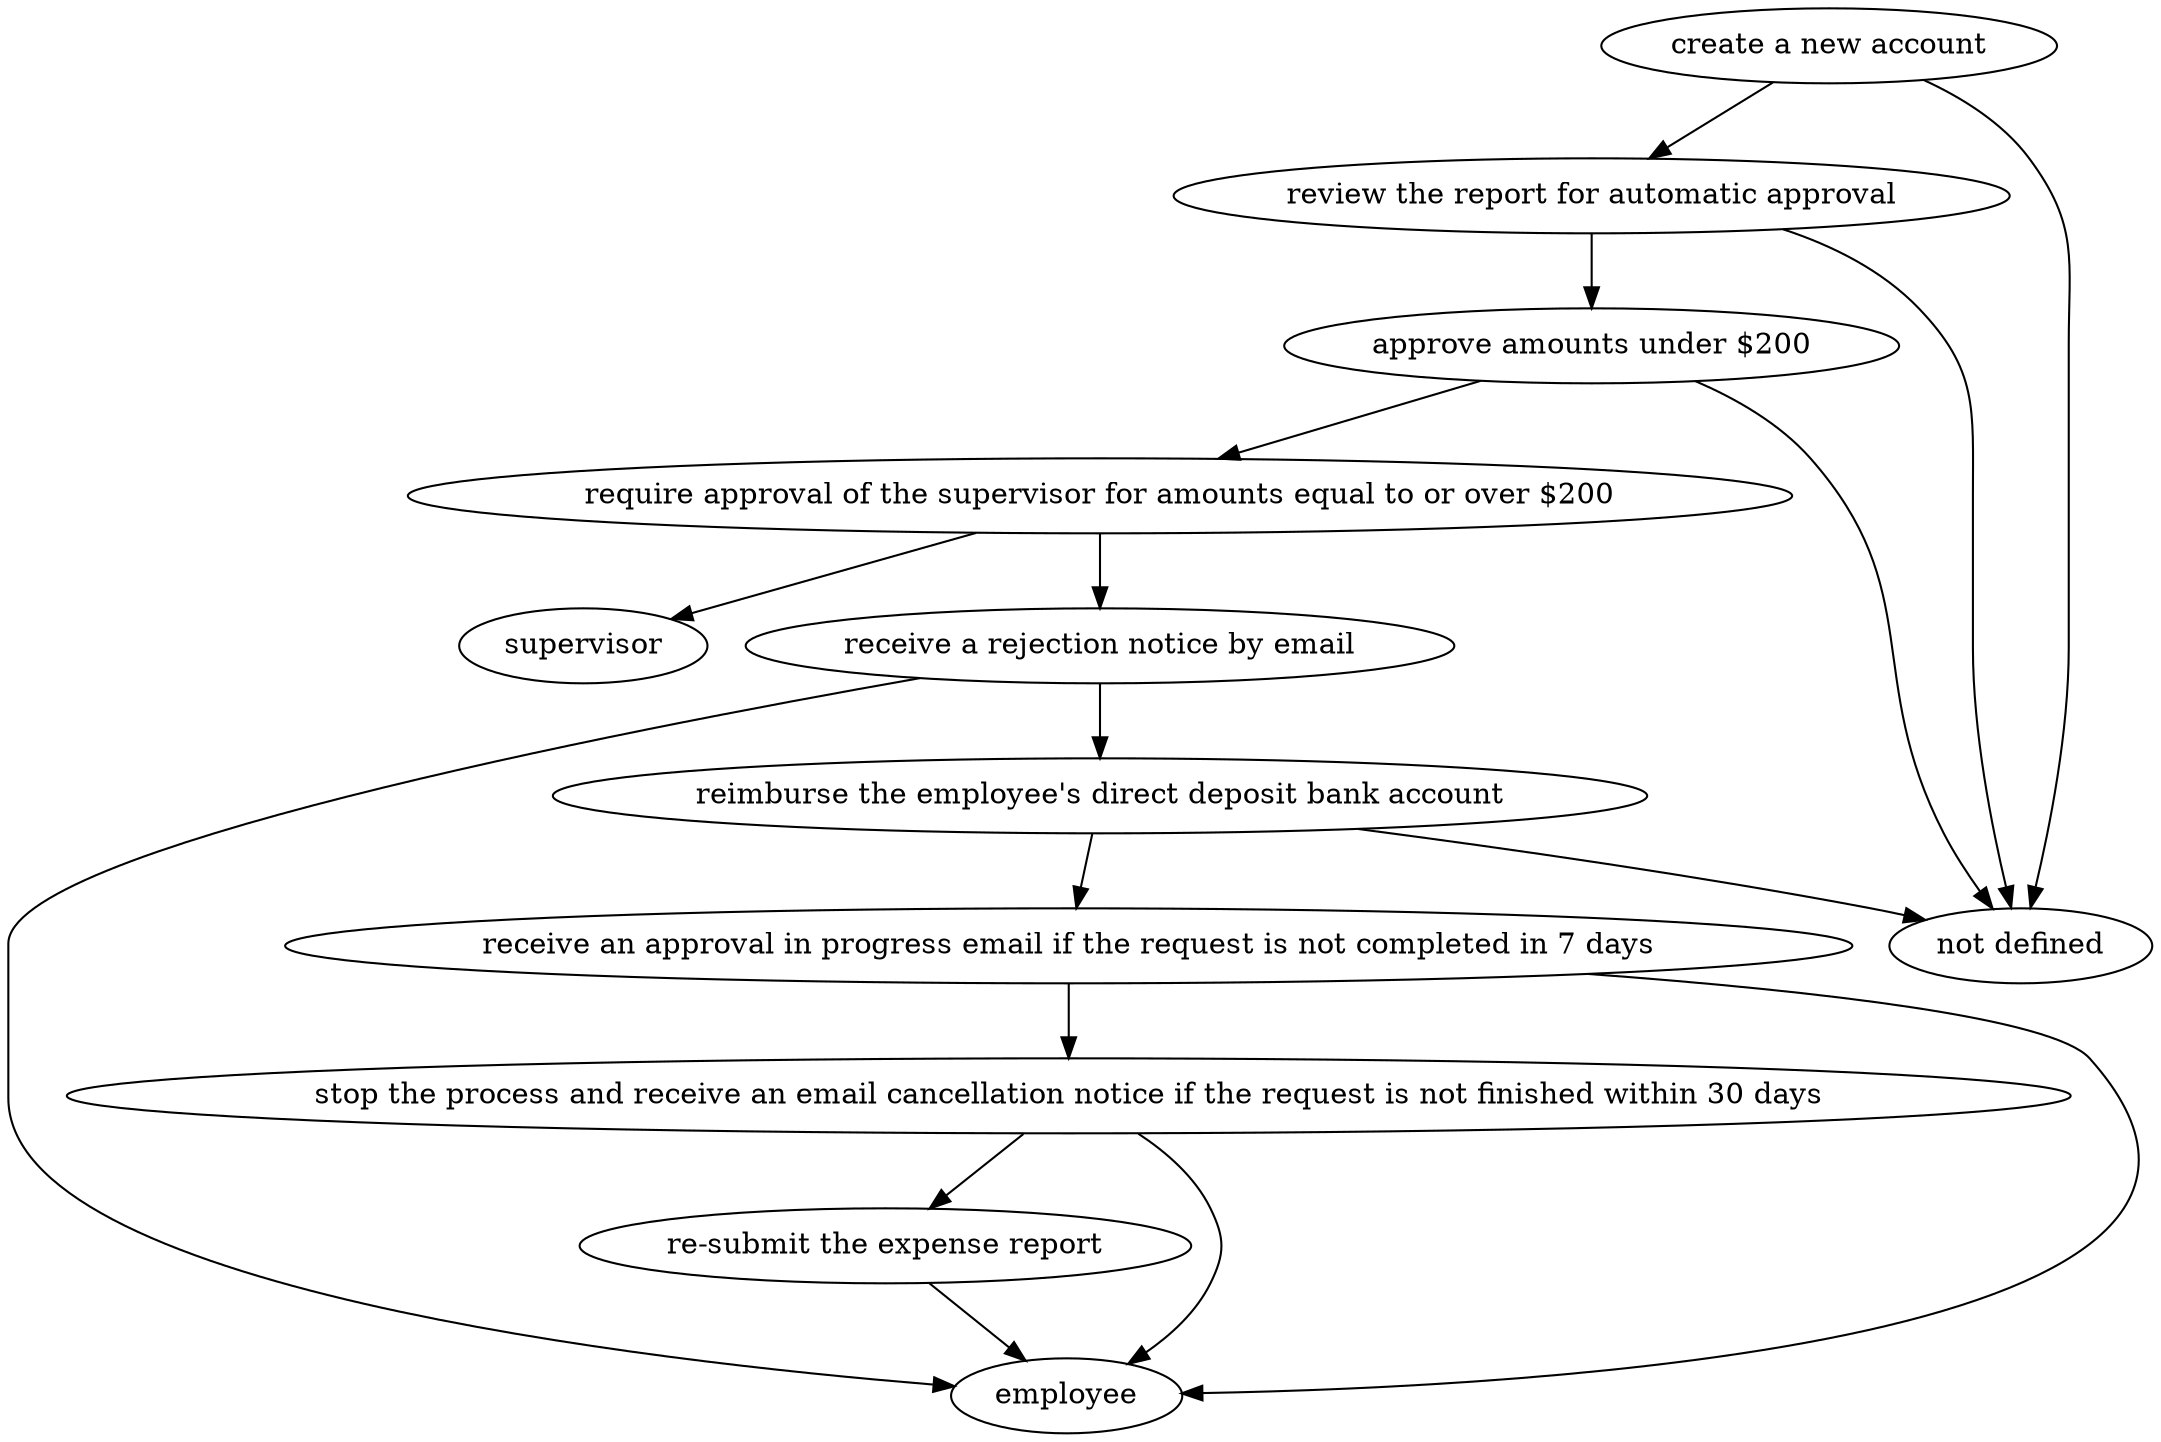 strict digraph "doc-9.5" {
	graph [name="doc-9.5"];
	"create a new account"	[attrs="{'type': 'Activity', 'label': 'create a new account'}"];
	"review the report for automatic approval"	[attrs="{'type': 'Activity', 'label': 'review the report for automatic approval'}"];
	"create a new account" -> "review the report for automatic approval"	[attrs="{'type': 'flow', 'label': 'flow'}"];
	"not defined"	[attrs="{'type': 'Actor', 'label': 'not defined'}"];
	"create a new account" -> "not defined"	[attrs="{'type': 'actor performer', 'label': 'actor performer'}"];
	"approve amounts under $200"	[attrs="{'type': 'Activity', 'label': 'approve amounts under $200'}"];
	"review the report for automatic approval" -> "approve amounts under $200"	[attrs="{'type': 'flow', 'label': 'flow'}"];
	"review the report for automatic approval" -> "not defined"	[attrs="{'type': 'actor performer', 'label': 'actor performer'}"];
	"require approval of the supervisor for amounts equal to or over $200"	[attrs="{'type': 'Activity', 'label': 'require approval of the supervisor for amounts equal to or over $200'}"];
	"approve amounts under $200" -> "require approval of the supervisor for amounts equal to or over $200"	[attrs="{'type': 'flow', 'label': 'flow'}"];
	"approve amounts under $200" -> "not defined"	[attrs="{'type': 'actor performer', 'label': 'actor performer'}"];
	"receive a rejection notice by email"	[attrs="{'type': 'Activity', 'label': 'receive a rejection notice by email'}"];
	"require approval of the supervisor for amounts equal to or over $200" -> "receive a rejection notice by email"	[attrs="{'type': 'flow', 'label': 'flow'}"];
	supervisor	[attrs="{'type': 'Actor', 'label': 'supervisor'}"];
	"require approval of the supervisor for amounts equal to or over $200" -> supervisor	[attrs="{'type': 'actor performer', 'label': 'actor performer'}"];
	"reimburse the employee's direct deposit bank account"	[attrs="{'type': 'Activity', 'label': \"reimburse the employee's direct deposit bank account\"}"];
	"receive a rejection notice by email" -> "reimburse the employee's direct deposit bank account"	[attrs="{'type': 'flow', 'label': 'flow'}"];
	employee	[attrs="{'type': 'Actor', 'label': 'employee'}"];
	"receive a rejection notice by email" -> employee	[attrs="{'type': 'actor performer', 'label': 'actor performer'}"];
	"receive an approval in progress email if the request is not completed in 7 days"	[attrs="{'type': 'Activity', 'label': 'receive an approval in progress email if the request is not completed in 7 days'}"];
	"reimburse the employee's direct deposit bank account" -> "receive an approval in progress email if the request is not completed in 7 days"	[attrs="{'type': 'flow', 'label': 'flow'}"];
	"reimburse the employee's direct deposit bank account" -> "not defined"	[attrs="{'type': 'actor performer', 'label': 'actor performer'}"];
	"stop the process and receive an email cancellation notice if the request is not finished within 30 days"	[attrs="{'type': 'Activity', 'label': 'stop the process and receive an email cancellation notice if the request is not finished within 30 \
days'}"];
	"receive an approval in progress email if the request is not completed in 7 days" -> "stop the process and receive an email cancellation notice if the request is not finished within 30 days"	[attrs="{'type': 'flow', 'label': 'flow'}"];
	"receive an approval in progress email if the request is not completed in 7 days" -> employee	[attrs="{'type': 'actor performer', 'label': 'actor performer'}"];
	"re-submit the expense report"	[attrs="{'type': 'Activity', 'label': 're-submit the expense report'}"];
	"stop the process and receive an email cancellation notice if the request is not finished within 30 days" -> "re-submit the expense report"	[attrs="{'type': 'flow', 'label': 'flow'}"];
	"stop the process and receive an email cancellation notice if the request is not finished within 30 days" -> employee	[attrs="{'type': 'actor performer', 'label': 'actor performer'}"];
	"re-submit the expense report" -> employee	[attrs="{'type': 'actor performer', 'label': 'actor performer'}"];
}
